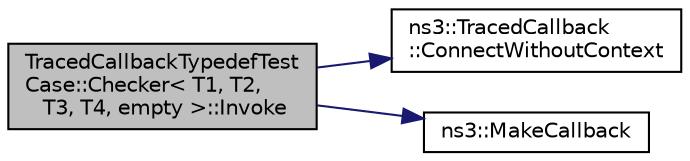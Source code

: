 digraph "TracedCallbackTypedefTestCase::Checker&lt; T1, T2, T3, T4, empty &gt;::Invoke"
{
 // LATEX_PDF_SIZE
  edge [fontname="Helvetica",fontsize="10",labelfontname="Helvetica",labelfontsize="10"];
  node [fontname="Helvetica",fontsize="10",shape=record];
  rankdir="LR";
  Node1 [label="TracedCallbackTypedefTest\lCase::Checker\< T1, T2,\l T3, T4, empty \>::Invoke",height=0.2,width=0.4,color="black", fillcolor="grey75", style="filled", fontcolor="black",tooltip=" "];
  Node1 -> Node2 [color="midnightblue",fontsize="10",style="solid",fontname="Helvetica"];
  Node2 [label="ns3::TracedCallback\l::ConnectWithoutContext",height=0.2,width=0.4,color="black", fillcolor="white", style="filled",URL="$classns3_1_1_traced_callback.html#a71427d8264d907cc56c95a4523a09d20",tooltip="Append a Callback to the chain (without a context)."];
  Node1 -> Node3 [color="midnightblue",fontsize="10",style="solid",fontname="Helvetica"];
  Node3 [label="ns3::MakeCallback",height=0.2,width=0.4,color="black", fillcolor="white", style="filled",URL="$namespacens3.html#af1dde3c04374147fca0cfe3b0766d664",tooltip="Build Callbacks for class method members which take varying numbers of arguments and potentially retu..."];
}
